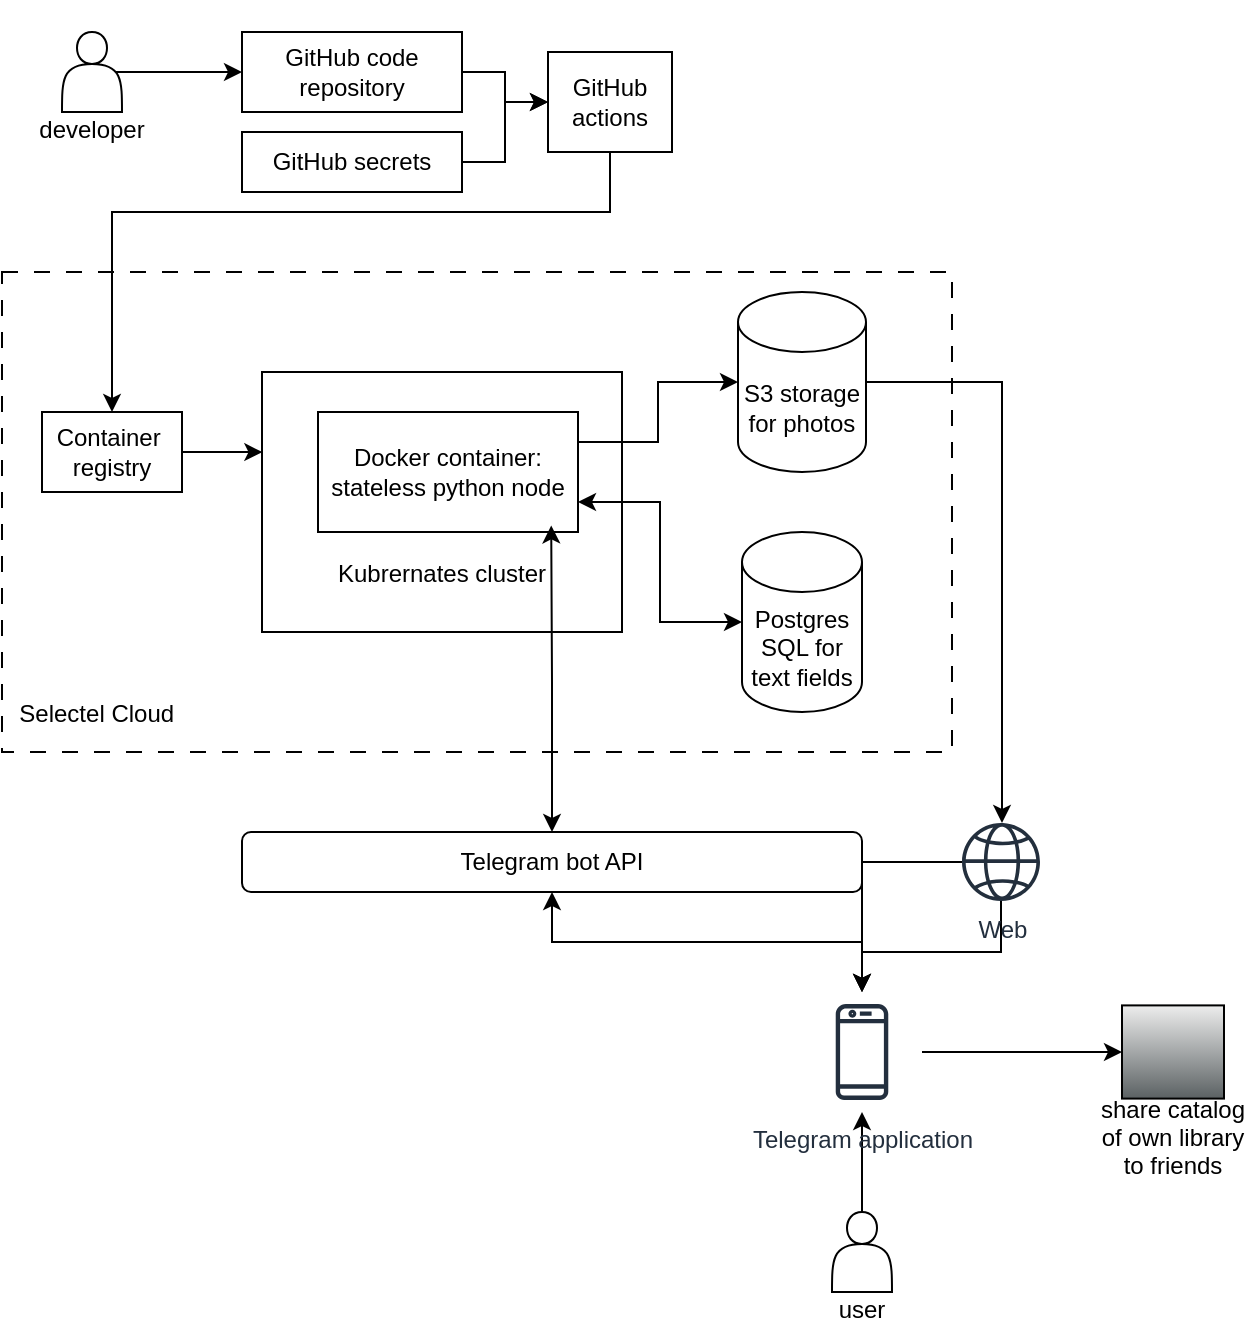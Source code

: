 <mxfile version="26.2.14">
  <diagram name="Страница — 1" id="oOJbh-bXk2o8b-5QtpvW">
    <mxGraphModel dx="1722" dy="948" grid="1" gridSize="10" guides="1" tooltips="1" connect="1" arrows="1" fold="1" page="1" pageScale="1" pageWidth="827" pageHeight="1169" math="0" shadow="0">
      <root>
        <mxCell id="0" />
        <mxCell id="1" parent="0" />
        <mxCell id="yHow243BQbqHlRSpVy6M-43" value="&lt;div&gt;&lt;br&gt;&lt;/div&gt;&lt;div&gt;&lt;br&gt;&lt;/div&gt;&lt;div&gt;&lt;br&gt;&lt;/div&gt;&lt;div&gt;&lt;br&gt;&lt;/div&gt;&lt;div&gt;&lt;br&gt;&lt;/div&gt;&lt;div&gt;&lt;br&gt;&lt;/div&gt;&lt;div&gt;&lt;br&gt;&lt;/div&gt;&lt;div&gt;&lt;br&gt;&lt;/div&gt;&lt;div&gt;&lt;br&gt;&lt;/div&gt;&lt;div&gt;&lt;br&gt;&lt;/div&gt;&lt;div&gt;&lt;br&gt;&lt;/div&gt;&lt;div&gt;&lt;br&gt;&lt;/div&gt;&lt;div&gt;&lt;br&gt;&lt;/div&gt;&lt;div&gt;&lt;br&gt;&lt;/div&gt;&lt;div style=&quot;&quot;&gt;&lt;span style=&quot;background-color: transparent; color: light-dark(rgb(0, 0, 0), rgb(255, 255, 255));&quot;&gt;&amp;nbsp; Selectel Cloud&lt;/span&gt;&lt;/div&gt;" style="rounded=0;whiteSpace=wrap;html=1;fillColor=none;dashed=1;dashPattern=8 8;align=left;" vertex="1" parent="1">
          <mxGeometry x="110" y="190" width="475" height="240" as="geometry" />
        </mxCell>
        <mxCell id="yHow243BQbqHlRSpVy6M-13" value="&lt;div&gt;&lt;br&gt;&lt;/div&gt;&lt;div&gt;&lt;div&gt;&lt;br&gt;&lt;/div&gt;&lt;div&gt;&lt;br&gt;&lt;/div&gt;&lt;div&gt;&lt;br&gt;&lt;/div&gt;&lt;div&gt;&lt;br&gt;&lt;/div&gt;&lt;div&gt;&lt;span style=&quot;background-color: transparent; color: light-dark(rgb(0, 0, 0), rgb(255, 255, 255));&quot;&gt;Kubrernates cluster&lt;/span&gt;&lt;/div&gt;&lt;/div&gt;" style="rounded=0;whiteSpace=wrap;html=1;" vertex="1" parent="1">
          <mxGeometry x="240" y="240" width="180" height="130" as="geometry" />
        </mxCell>
        <mxCell id="yHow243BQbqHlRSpVy6M-11" style="edgeStyle=orthogonalEdgeStyle;rounded=0;orthogonalLoop=1;jettySize=auto;html=1;exitX=1;exitY=0.25;exitDx=0;exitDy=0;" edge="1" parent="1" source="yHow243BQbqHlRSpVy6M-2" target="yHow243BQbqHlRSpVy6M-7">
          <mxGeometry relative="1" as="geometry">
            <mxPoint x="398" y="290" as="sourcePoint" />
          </mxGeometry>
        </mxCell>
        <mxCell id="yHow243BQbqHlRSpVy6M-2" value="Docker container:&lt;div&gt;stateless python node&lt;/div&gt;" style="rounded=0;whiteSpace=wrap;html=1;" vertex="1" parent="1">
          <mxGeometry x="268" y="260" width="130" height="60" as="geometry" />
        </mxCell>
        <mxCell id="yHow243BQbqHlRSpVy6M-7" value="S3 storage&lt;br&gt;for photos" style="shape=cylinder3;whiteSpace=wrap;html=1;boundedLbl=1;backgroundOutline=1;size=15;" vertex="1" parent="1">
          <mxGeometry x="478" y="200" width="64" height="90" as="geometry" />
        </mxCell>
        <mxCell id="yHow243BQbqHlRSpVy6M-8" value="Postgres SQL for text fields" style="shape=cylinder3;whiteSpace=wrap;html=1;boundedLbl=1;backgroundOutline=1;size=15;" vertex="1" parent="1">
          <mxGeometry x="480" y="320" width="60" height="90" as="geometry" />
        </mxCell>
        <mxCell id="yHow243BQbqHlRSpVy6M-9" value="Telegram bot API" style="rounded=1;whiteSpace=wrap;html=1;" vertex="1" parent="1">
          <mxGeometry x="230" y="470" width="310" height="30" as="geometry" />
        </mxCell>
        <mxCell id="yHow243BQbqHlRSpVy6M-12" style="edgeStyle=orthogonalEdgeStyle;rounded=0;orthogonalLoop=1;jettySize=auto;html=1;exitX=1;exitY=0.75;exitDx=0;exitDy=0;entryX=0;entryY=0.5;entryDx=0;entryDy=0;entryPerimeter=0;startArrow=classic;startFill=1;" edge="1" parent="1" source="yHow243BQbqHlRSpVy6M-2" target="yHow243BQbqHlRSpVy6M-8">
          <mxGeometry relative="1" as="geometry" />
        </mxCell>
        <mxCell id="yHow243BQbqHlRSpVy6M-37" style="edgeStyle=orthogonalEdgeStyle;rounded=0;orthogonalLoop=1;jettySize=auto;html=1;exitX=1;exitY=0.5;exitDx=0;exitDy=0;entryX=0;entryY=0.5;entryDx=0;entryDy=0;" edge="1" parent="1" source="yHow243BQbqHlRSpVy6M-15" target="yHow243BQbqHlRSpVy6M-17">
          <mxGeometry relative="1" as="geometry" />
        </mxCell>
        <mxCell id="yHow243BQbqHlRSpVy6M-15" value="GitHub code repository" style="rounded=0;whiteSpace=wrap;html=1;" vertex="1" parent="1">
          <mxGeometry x="230" y="70" width="110" height="40" as="geometry" />
        </mxCell>
        <mxCell id="yHow243BQbqHlRSpVy6M-38" style="edgeStyle=orthogonalEdgeStyle;rounded=0;orthogonalLoop=1;jettySize=auto;html=1;exitX=1;exitY=0.5;exitDx=0;exitDy=0;" edge="1" parent="1" source="yHow243BQbqHlRSpVy6M-16" target="yHow243BQbqHlRSpVy6M-17">
          <mxGeometry relative="1" as="geometry" />
        </mxCell>
        <mxCell id="yHow243BQbqHlRSpVy6M-16" value="GitHub secrets" style="rounded=0;whiteSpace=wrap;html=1;" vertex="1" parent="1">
          <mxGeometry x="230" y="120" width="110" height="30" as="geometry" />
        </mxCell>
        <mxCell id="yHow243BQbqHlRSpVy6M-17" value="GitHub &lt;br&gt;actions" style="rounded=0;whiteSpace=wrap;html=1;" vertex="1" parent="1">
          <mxGeometry x="383" y="80" width="62" height="50" as="geometry" />
        </mxCell>
        <mxCell id="yHow243BQbqHlRSpVy6M-34" style="edgeStyle=orthogonalEdgeStyle;rounded=0;orthogonalLoop=1;jettySize=auto;html=1;exitX=0.9;exitY=0.5;exitDx=0;exitDy=0;exitPerimeter=0;entryX=0;entryY=0.5;entryDx=0;entryDy=0;" edge="1" parent="1" source="yHow243BQbqHlRSpVy6M-18" target="yHow243BQbqHlRSpVy6M-15">
          <mxGeometry relative="1" as="geometry" />
        </mxCell>
        <mxCell id="yHow243BQbqHlRSpVy6M-18" value="&lt;div&gt;&lt;br&gt;&lt;/div&gt;&lt;div&gt;&lt;br&gt;&lt;/div&gt;&lt;div&gt;&lt;br&gt;&lt;/div&gt;&lt;div&gt;&lt;br&gt;&lt;/div&gt;&lt;div&gt;developer&lt;/div&gt;" style="shape=actor;whiteSpace=wrap;html=1;" vertex="1" parent="1">
          <mxGeometry x="140" y="70" width="30" height="40" as="geometry" />
        </mxCell>
        <mxCell id="yHow243BQbqHlRSpVy6M-35" style="edgeStyle=orthogonalEdgeStyle;rounded=0;orthogonalLoop=1;jettySize=auto;html=1;exitX=0.5;exitY=0;exitDx=0;exitDy=0;" edge="1" parent="1" source="yHow243BQbqHlRSpVy6M-21" target="yHow243BQbqHlRSpVy6M-22">
          <mxGeometry relative="1" as="geometry" />
        </mxCell>
        <mxCell id="yHow243BQbqHlRSpVy6M-21" value="&lt;div&gt;&lt;br&gt;&lt;/div&gt;&lt;div&gt;&lt;br&gt;&lt;/div&gt;&lt;div&gt;&lt;br&gt;&lt;/div&gt;&lt;div&gt;&lt;br&gt;&lt;/div&gt;&lt;div&gt;user&lt;/div&gt;" style="shape=actor;whiteSpace=wrap;html=1;" vertex="1" parent="1">
          <mxGeometry x="525" y="660" width="30" height="40" as="geometry" />
        </mxCell>
        <mxCell id="yHow243BQbqHlRSpVy6M-26" style="edgeStyle=orthogonalEdgeStyle;rounded=0;orthogonalLoop=1;jettySize=auto;html=1;entryX=0.5;entryY=1;entryDx=0;entryDy=0;startArrow=classic;startFill=1;" edge="1" parent="1" source="yHow243BQbqHlRSpVy6M-22" target="yHow243BQbqHlRSpVy6M-9">
          <mxGeometry relative="1" as="geometry" />
        </mxCell>
        <mxCell id="yHow243BQbqHlRSpVy6M-27" style="edgeStyle=orthogonalEdgeStyle;rounded=0;orthogonalLoop=1;jettySize=auto;html=1;" edge="1" parent="1" source="yHow243BQbqHlRSpVy6M-23" target="yHow243BQbqHlRSpVy6M-22">
          <mxGeometry relative="1" as="geometry">
            <Array as="points">
              <mxPoint x="610" y="530" />
              <mxPoint x="540" y="530" />
            </Array>
          </mxGeometry>
        </mxCell>
        <mxCell id="yHow243BQbqHlRSpVy6M-44" style="edgeStyle=orthogonalEdgeStyle;rounded=0;orthogonalLoop=1;jettySize=auto;html=1;" edge="1" parent="1" source="yHow243BQbqHlRSpVy6M-22" target="yHow243BQbqHlRSpVy6M-39">
          <mxGeometry relative="1" as="geometry" />
        </mxCell>
        <mxCell id="yHow243BQbqHlRSpVy6M-22" value="Telegram application" style="sketch=0;outlineConnect=0;fontColor=#232F3E;gradientColor=none;strokeColor=#232F3E;fillColor=#ffffff;dashed=0;verticalLabelPosition=bottom;verticalAlign=top;align=center;html=1;fontSize=12;fontStyle=0;aspect=fixed;shape=mxgraph.aws4.resourceIcon;resIcon=mxgraph.aws4.mobile_client;" vertex="1" parent="1">
          <mxGeometry x="510" y="550" width="60" height="60" as="geometry" />
        </mxCell>
        <mxCell id="yHow243BQbqHlRSpVy6M-45" value="" style="edgeStyle=orthogonalEdgeStyle;rounded=0;orthogonalLoop=1;jettySize=auto;html=1;" edge="1" parent="1" source="yHow243BQbqHlRSpVy6M-23" target="yHow243BQbqHlRSpVy6M-22">
          <mxGeometry relative="1" as="geometry" />
        </mxCell>
        <mxCell id="yHow243BQbqHlRSpVy6M-23" value="Web" style="sketch=0;outlineConnect=0;fontColor=#232F3E;gradientColor=none;fillColor=#232F3D;strokeColor=none;dashed=0;verticalLabelPosition=bottom;verticalAlign=top;align=center;html=1;fontSize=12;fontStyle=0;aspect=fixed;pointerEvents=1;shape=mxgraph.aws4.globe;" vertex="1" parent="1">
          <mxGeometry x="590" y="465.5" width="39" height="39" as="geometry" />
        </mxCell>
        <mxCell id="yHow243BQbqHlRSpVy6M-25" style="edgeStyle=orthogonalEdgeStyle;rounded=0;orthogonalLoop=1;jettySize=auto;html=1;exitX=0.5;exitY=0;exitDx=0;exitDy=0;entryX=0.897;entryY=0.945;entryDx=0;entryDy=0;entryPerimeter=0;startArrow=classic;startFill=1;" edge="1" parent="1" source="yHow243BQbqHlRSpVy6M-9" target="yHow243BQbqHlRSpVy6M-2">
          <mxGeometry relative="1" as="geometry" />
        </mxCell>
        <mxCell id="yHow243BQbqHlRSpVy6M-31" style="edgeStyle=orthogonalEdgeStyle;rounded=0;orthogonalLoop=1;jettySize=auto;html=1;exitX=1;exitY=0.5;exitDx=0;exitDy=0;exitPerimeter=0;" edge="1" parent="1" source="yHow243BQbqHlRSpVy6M-7" target="yHow243BQbqHlRSpVy6M-23">
          <mxGeometry relative="1" as="geometry">
            <Array as="points">
              <mxPoint x="610" y="245" />
            </Array>
          </mxGeometry>
        </mxCell>
        <mxCell id="yHow243BQbqHlRSpVy6M-39" value="&#xa;&#xa;&#xa;&#xa;&#xa;&#xa;share catalog&#xa;of own library&#xa;to friends" style="shape=mxgraph.networks2.icon;aspect=fixed;fillColor=#EDEDED;strokeColor=#000000;gradientColor=#5B6163;network2IconShadow=1;network2bgFillColor=none;network2Icon=mxgraph.networks2.social_media;network2IconYOffset=0.015;network2IconW=1.02;network2IconH=0.932;" vertex="1" parent="1">
          <mxGeometry x="670" y="556.7" width="51" height="46.6" as="geometry" />
        </mxCell>
        <mxCell id="yHow243BQbqHlRSpVy6M-41" value="Container&amp;nbsp;&lt;div&gt;registry&lt;/div&gt;" style="rounded=0;whiteSpace=wrap;html=1;" vertex="1" parent="1">
          <mxGeometry x="130" y="260" width="70" height="40" as="geometry" />
        </mxCell>
        <mxCell id="yHow243BQbqHlRSpVy6M-46" style="edgeStyle=orthogonalEdgeStyle;rounded=0;orthogonalLoop=1;jettySize=auto;html=1;entryX=0.5;entryY=0;entryDx=0;entryDy=0;" edge="1" parent="1" source="yHow243BQbqHlRSpVy6M-17" target="yHow243BQbqHlRSpVy6M-41">
          <mxGeometry relative="1" as="geometry">
            <mxPoint x="40" y="170" as="targetPoint" />
            <Array as="points">
              <mxPoint x="414" y="160" />
              <mxPoint x="165" y="160" />
            </Array>
          </mxGeometry>
        </mxCell>
        <mxCell id="yHow243BQbqHlRSpVy6M-47" style="edgeStyle=orthogonalEdgeStyle;rounded=0;orthogonalLoop=1;jettySize=auto;html=1;entryX=0.001;entryY=0.308;entryDx=0;entryDy=0;entryPerimeter=0;" edge="1" parent="1" source="yHow243BQbqHlRSpVy6M-41" target="yHow243BQbqHlRSpVy6M-13">
          <mxGeometry relative="1" as="geometry" />
        </mxCell>
      </root>
    </mxGraphModel>
  </diagram>
</mxfile>
